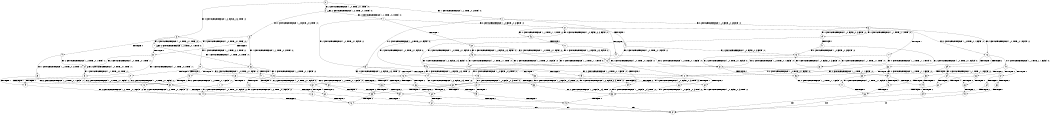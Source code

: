digraph BCG {
size = "7, 10.5";
center = TRUE;
node [shape = circle];
0 [peripheries = 2];
0 -> 1 [label = "EX !1 !ATOMIC_EXCH_BRANCH (1, +1, TRUE, +0, 2, TRUE) !:0:"];
0 -> 2 [label = "EX !2 !ATOMIC_EXCH_BRANCH (1, +0, TRUE, +0, 1, TRUE) !:0:"];
0 -> 3 [label = "EX !0 !ATOMIC_EXCH_BRANCH (1, +0, FALSE, +0, 3, TRUE) !:0:"];
1 -> 4 [label = "TERMINATE !1"];
1 -> 5 [label = "EX !2 !ATOMIC_EXCH_BRANCH (1, +0, TRUE, +0, 1, FALSE) !:0:"];
1 -> 6 [label = "EX !0 !ATOMIC_EXCH_BRANCH (1, +0, FALSE, +0, 3, FALSE) !:0:"];
2 -> 7 [label = "EX !1 !ATOMIC_EXCH_BRANCH (1, +1, TRUE, +0, 2, TRUE) !:0:"];
2 -> 8 [label = "EX !0 !ATOMIC_EXCH_BRANCH (1, +0, FALSE, +0, 3, TRUE) !:0:"];
2 -> 2 [label = "EX !2 !ATOMIC_EXCH_BRANCH (1, +0, TRUE, +0, 1, TRUE) !:0:"];
3 -> 9 [label = "TERMINATE !0"];
3 -> 10 [label = "EX !1 !ATOMIC_EXCH_BRANCH (1, +1, TRUE, +0, 2, TRUE) !:0:"];
3 -> 11 [label = "EX !2 !ATOMIC_EXCH_BRANCH (1, +0, TRUE, +0, 1, TRUE) !:0:"];
4 -> 12 [label = "EX !2 !ATOMIC_EXCH_BRANCH (1, +0, TRUE, +0, 1, FALSE) !:0:"];
4 -> 13 [label = "EX !0 !ATOMIC_EXCH_BRANCH (1, +0, FALSE, +0, 3, FALSE) !:0:"];
5 -> 14 [label = "TERMINATE !1"];
5 -> 15 [label = "TERMINATE !2"];
5 -> 16 [label = "EX !0 !ATOMIC_EXCH_BRANCH (1, +0, FALSE, +0, 3, TRUE) !:0:"];
6 -> 17 [label = "TERMINATE !1"];
6 -> 18 [label = "EX !2 !ATOMIC_EXCH_BRANCH (1, +0, TRUE, +0, 1, FALSE) !:0:"];
6 -> 19 [label = "EX !0 !ATOMIC_EXCH_BRANCH (1, +1, TRUE, +1, 1, TRUE) !:0:"];
7 -> 20 [label = "TERMINATE !1"];
7 -> 21 [label = "EX !0 !ATOMIC_EXCH_BRANCH (1, +0, FALSE, +0, 3, FALSE) !:0:"];
7 -> 5 [label = "EX !2 !ATOMIC_EXCH_BRANCH (1, +0, TRUE, +0, 1, FALSE) !:0:"];
8 -> 22 [label = "TERMINATE !0"];
8 -> 23 [label = "EX !1 !ATOMIC_EXCH_BRANCH (1, +1, TRUE, +0, 2, TRUE) !:0:"];
8 -> 11 [label = "EX !2 !ATOMIC_EXCH_BRANCH (1, +0, TRUE, +0, 1, TRUE) !:0:"];
9 -> 24 [label = "EX !2 !ATOMIC_EXCH_BRANCH (1, +0, TRUE, +0, 1, TRUE) !:1:"];
9 -> 25 [label = "EX !1 !ATOMIC_EXCH_BRANCH (1, +1, TRUE, +0, 2, TRUE) !:1:"];
10 -> 26 [label = "TERMINATE !1"];
10 -> 27 [label = "TERMINATE !0"];
10 -> 28 [label = "EX !2 !ATOMIC_EXCH_BRANCH (1, +0, TRUE, +0, 1, FALSE) !:0:"];
11 -> 22 [label = "TERMINATE !0"];
11 -> 23 [label = "EX !1 !ATOMIC_EXCH_BRANCH (1, +1, TRUE, +0, 2, TRUE) !:0:"];
11 -> 11 [label = "EX !2 !ATOMIC_EXCH_BRANCH (1, +0, TRUE, +0, 1, TRUE) !:0:"];
12 -> 29 [label = "TERMINATE !2"];
12 -> 30 [label = "EX !0 !ATOMIC_EXCH_BRANCH (1, +0, FALSE, +0, 3, TRUE) !:0:"];
13 -> 31 [label = "EX !2 !ATOMIC_EXCH_BRANCH (1, +0, TRUE, +0, 1, FALSE) !:0:"];
13 -> 32 [label = "EX !0 !ATOMIC_EXCH_BRANCH (1, +1, TRUE, +1, 1, TRUE) !:0:"];
14 -> 29 [label = "TERMINATE !2"];
14 -> 30 [label = "EX !0 !ATOMIC_EXCH_BRANCH (1, +0, FALSE, +0, 3, TRUE) !:0:"];
15 -> 33 [label = "TERMINATE !1"];
15 -> 34 [label = "EX !0 !ATOMIC_EXCH_BRANCH (1, +0, FALSE, +0, 3, TRUE) !:0:"];
16 -> 35 [label = "TERMINATE !1"];
16 -> 36 [label = "TERMINATE !2"];
16 -> 37 [label = "TERMINATE !0"];
17 -> 31 [label = "EX !2 !ATOMIC_EXCH_BRANCH (1, +0, TRUE, +0, 1, FALSE) !:0:"];
17 -> 32 [label = "EX !0 !ATOMIC_EXCH_BRANCH (1, +1, TRUE, +1, 1, TRUE) !:0:"];
18 -> 38 [label = "TERMINATE !1"];
18 -> 39 [label = "TERMINATE !2"];
18 -> 40 [label = "EX !0 !ATOMIC_EXCH_BRANCH (1, +1, TRUE, +1, 1, FALSE) !:0:"];
19 -> 41 [label = "TERMINATE !1"];
19 -> 42 [label = "EX !2 !ATOMIC_EXCH_BRANCH (1, +0, TRUE, +0, 1, FALSE) !:0:"];
19 -> 6 [label = "EX !0 !ATOMIC_EXCH_BRANCH (1, +0, FALSE, +0, 3, FALSE) !:0:"];
20 -> 43 [label = "EX !0 !ATOMIC_EXCH_BRANCH (1, +0, FALSE, +0, 3, FALSE) !:0:"];
20 -> 12 [label = "EX !2 !ATOMIC_EXCH_BRANCH (1, +0, TRUE, +0, 1, FALSE) !:0:"];
21 -> 44 [label = "TERMINATE !1"];
21 -> 18 [label = "EX !2 !ATOMIC_EXCH_BRANCH (1, +0, TRUE, +0, 1, FALSE) !:0:"];
21 -> 45 [label = "EX !0 !ATOMIC_EXCH_BRANCH (1, +1, TRUE, +1, 1, TRUE) !:0:"];
22 -> 46 [label = "EX !1 !ATOMIC_EXCH_BRANCH (1, +1, TRUE, +0, 2, TRUE) !:1:"];
22 -> 24 [label = "EX !2 !ATOMIC_EXCH_BRANCH (1, +0, TRUE, +0, 1, TRUE) !:1:"];
23 -> 47 [label = "TERMINATE !1"];
23 -> 48 [label = "TERMINATE !0"];
23 -> 28 [label = "EX !2 !ATOMIC_EXCH_BRANCH (1, +0, TRUE, +0, 1, FALSE) !:0:"];
24 -> 46 [label = "EX !1 !ATOMIC_EXCH_BRANCH (1, +1, TRUE, +0, 2, TRUE) !:1:"];
24 -> 24 [label = "EX !2 !ATOMIC_EXCH_BRANCH (1, +0, TRUE, +0, 1, TRUE) !:1:"];
25 -> 49 [label = "TERMINATE !1"];
25 -> 50 [label = "EX !2 !ATOMIC_EXCH_BRANCH (1, +0, TRUE, +0, 1, FALSE) !:1:"];
26 -> 51 [label = "TERMINATE !0"];
26 -> 52 [label = "EX !2 !ATOMIC_EXCH_BRANCH (1, +0, TRUE, +0, 1, FALSE) !:0:"];
27 -> 49 [label = "TERMINATE !1"];
27 -> 50 [label = "EX !2 !ATOMIC_EXCH_BRANCH (1, +0, TRUE, +0, 1, FALSE) !:1:"];
28 -> 35 [label = "TERMINATE !1"];
28 -> 36 [label = "TERMINATE !2"];
28 -> 37 [label = "TERMINATE !0"];
29 -> 53 [label = "EX !0 !ATOMIC_EXCH_BRANCH (1, +0, FALSE, +0, 3, TRUE) !:0:"];
30 -> 54 [label = "TERMINATE !2"];
30 -> 55 [label = "TERMINATE !0"];
31 -> 56 [label = "TERMINATE !2"];
31 -> 57 [label = "EX !0 !ATOMIC_EXCH_BRANCH (1, +1, TRUE, +1, 1, FALSE) !:0:"];
32 -> 58 [label = "EX !2 !ATOMIC_EXCH_BRANCH (1, +0, TRUE, +0, 1, FALSE) !:0:"];
32 -> 13 [label = "EX !0 !ATOMIC_EXCH_BRANCH (1, +0, FALSE, +0, 3, FALSE) !:0:"];
33 -> 53 [label = "EX !0 !ATOMIC_EXCH_BRANCH (1, +0, FALSE, +0, 3, TRUE) !:0:"];
34 -> 59 [label = "TERMINATE !1"];
34 -> 60 [label = "TERMINATE !0"];
35 -> 54 [label = "TERMINATE !2"];
35 -> 55 [label = "TERMINATE !0"];
36 -> 59 [label = "TERMINATE !1"];
36 -> 60 [label = "TERMINATE !0"];
37 -> 61 [label = "TERMINATE !1"];
37 -> 62 [label = "TERMINATE !2"];
38 -> 56 [label = "TERMINATE !2"];
38 -> 57 [label = "EX !0 !ATOMIC_EXCH_BRANCH (1, +1, TRUE, +1, 1, FALSE) !:0:"];
39 -> 63 [label = "TERMINATE !1"];
39 -> 64 [label = "EX !0 !ATOMIC_EXCH_BRANCH (1, +1, TRUE, +1, 1, FALSE) !:0:"];
40 -> 65 [label = "TERMINATE !1"];
40 -> 66 [label = "TERMINATE !2"];
40 -> 67 [label = "TERMINATE !0"];
41 -> 58 [label = "EX !2 !ATOMIC_EXCH_BRANCH (1, +0, TRUE, +0, 1, FALSE) !:0:"];
41 -> 13 [label = "EX !0 !ATOMIC_EXCH_BRANCH (1, +0, FALSE, +0, 3, FALSE) !:0:"];
42 -> 68 [label = "TERMINATE !1"];
42 -> 69 [label = "TERMINATE !2"];
42 -> 16 [label = "EX !0 !ATOMIC_EXCH_BRANCH (1, +0, FALSE, +0, 3, TRUE) !:0:"];
43 -> 31 [label = "EX !2 !ATOMIC_EXCH_BRANCH (1, +0, TRUE, +0, 1, FALSE) !:0:"];
43 -> 70 [label = "EX !0 !ATOMIC_EXCH_BRANCH (1, +1, TRUE, +1, 1, TRUE) !:0:"];
44 -> 31 [label = "EX !2 !ATOMIC_EXCH_BRANCH (1, +0, TRUE, +0, 1, FALSE) !:0:"];
44 -> 70 [label = "EX !0 !ATOMIC_EXCH_BRANCH (1, +1, TRUE, +1, 1, TRUE) !:0:"];
45 -> 71 [label = "TERMINATE !1"];
45 -> 42 [label = "EX !2 !ATOMIC_EXCH_BRANCH (1, +0, TRUE, +0, 1, FALSE) !:0:"];
45 -> 21 [label = "EX !0 !ATOMIC_EXCH_BRANCH (1, +0, FALSE, +0, 3, FALSE) !:0:"];
46 -> 72 [label = "TERMINATE !1"];
46 -> 50 [label = "EX !2 !ATOMIC_EXCH_BRANCH (1, +0, TRUE, +0, 1, FALSE) !:1:"];
47 -> 73 [label = "TERMINATE !0"];
47 -> 52 [label = "EX !2 !ATOMIC_EXCH_BRANCH (1, +0, TRUE, +0, 1, FALSE) !:0:"];
48 -> 72 [label = "TERMINATE !1"];
48 -> 50 [label = "EX !2 !ATOMIC_EXCH_BRANCH (1, +0, TRUE, +0, 1, FALSE) !:1:"];
49 -> 74 [label = "EX !2 !ATOMIC_EXCH_BRANCH (1, +0, TRUE, +0, 1, FALSE) !:2:"];
50 -> 61 [label = "TERMINATE !1"];
50 -> 62 [label = "TERMINATE !2"];
51 -> 74 [label = "EX !2 !ATOMIC_EXCH_BRANCH (1, +0, TRUE, +0, 1, FALSE) !:2:"];
52 -> 54 [label = "TERMINATE !2"];
52 -> 55 [label = "TERMINATE !0"];
53 -> 75 [label = "TERMINATE !0"];
54 -> 75 [label = "TERMINATE !0"];
55 -> 76 [label = "TERMINATE !2"];
56 -> 77 [label = "EX !0 !ATOMIC_EXCH_BRANCH (1, +1, TRUE, +1, 1, FALSE) !:0:"];
57 -> 78 [label = "TERMINATE !2"];
57 -> 79 [label = "TERMINATE !0"];
58 -> 80 [label = "TERMINATE !2"];
58 -> 30 [label = "EX !0 !ATOMIC_EXCH_BRANCH (1, +0, FALSE, +0, 3, TRUE) !:0:"];
59 -> 75 [label = "TERMINATE !0"];
60 -> 81 [label = "TERMINATE !1"];
61 -> 76 [label = "TERMINATE !2"];
62 -> 81 [label = "TERMINATE !1"];
63 -> 77 [label = "EX !0 !ATOMIC_EXCH_BRANCH (1, +1, TRUE, +1, 1, FALSE) !:0:"];
64 -> 82 [label = "TERMINATE !1"];
64 -> 83 [label = "TERMINATE !0"];
65 -> 78 [label = "TERMINATE !2"];
65 -> 79 [label = "TERMINATE !0"];
66 -> 82 [label = "TERMINATE !1"];
66 -> 83 [label = "TERMINATE !0"];
67 -> 84 [label = "TERMINATE !1"];
67 -> 85 [label = "TERMINATE !2"];
68 -> 80 [label = "TERMINATE !2"];
68 -> 30 [label = "EX !0 !ATOMIC_EXCH_BRANCH (1, +0, FALSE, +0, 3, TRUE) !:0:"];
69 -> 86 [label = "TERMINATE !1"];
69 -> 34 [label = "EX !0 !ATOMIC_EXCH_BRANCH (1, +0, FALSE, +0, 3, TRUE) !:0:"];
70 -> 58 [label = "EX !2 !ATOMIC_EXCH_BRANCH (1, +0, TRUE, +0, 1, FALSE) !:0:"];
70 -> 43 [label = "EX !0 !ATOMIC_EXCH_BRANCH (1, +0, FALSE, +0, 3, FALSE) !:0:"];
71 -> 58 [label = "EX !2 !ATOMIC_EXCH_BRANCH (1, +0, TRUE, +0, 1, FALSE) !:0:"];
71 -> 43 [label = "EX !0 !ATOMIC_EXCH_BRANCH (1, +0, FALSE, +0, 3, FALSE) !:0:"];
72 -> 74 [label = "EX !2 !ATOMIC_EXCH_BRANCH (1, +0, TRUE, +0, 1, FALSE) !:2:"];
73 -> 74 [label = "EX !2 !ATOMIC_EXCH_BRANCH (1, +0, TRUE, +0, 1, FALSE) !:2:"];
74 -> 76 [label = "TERMINATE !2"];
75 -> 87 [label = "exit"];
76 -> 87 [label = "exit"];
77 -> 88 [label = "TERMINATE !0"];
78 -> 88 [label = "TERMINATE !0"];
79 -> 89 [label = "TERMINATE !2"];
80 -> 53 [label = "EX !0 !ATOMIC_EXCH_BRANCH (1, +0, FALSE, +0, 3, TRUE) !:0:"];
81 -> 87 [label = "exit"];
82 -> 88 [label = "TERMINATE !0"];
83 -> 90 [label = "TERMINATE !1"];
84 -> 89 [label = "TERMINATE !2"];
85 -> 90 [label = "TERMINATE !1"];
86 -> 53 [label = "EX !0 !ATOMIC_EXCH_BRANCH (1, +0, FALSE, +0, 3, TRUE) !:0:"];
88 -> 87 [label = "exit"];
89 -> 87 [label = "exit"];
90 -> 87 [label = "exit"];
}
